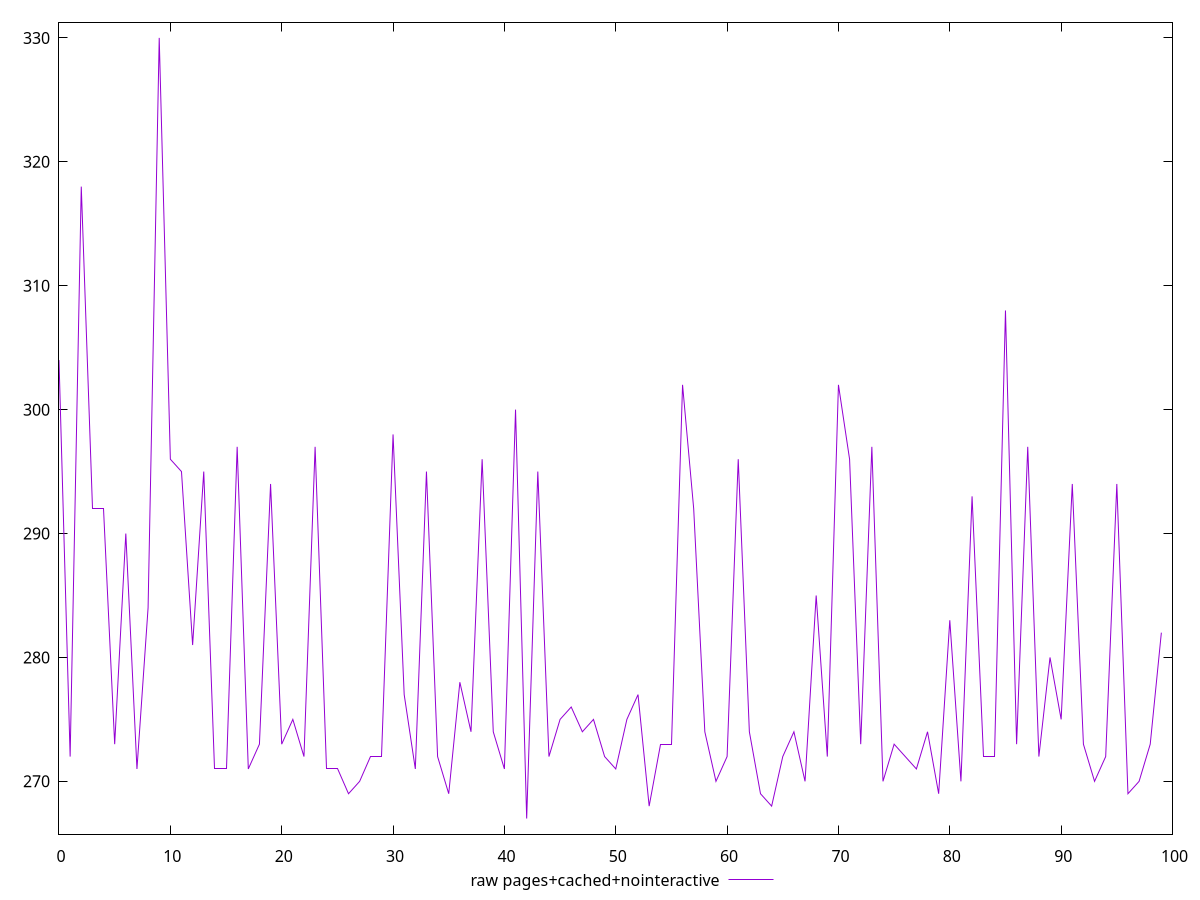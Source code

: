 $_rawPagesCachedNointeractive <<EOF
304
272
317.9999999999982
292.0000000000018
291.9999999999982
272.9999999999982
290
271
284
329.9999999999982
296
295
281.0000000000018
295
270.9999999999982
271
297.0000000000018
271
273
294
273
275
272
297
270.9999999999982
270.9999999999982
269
270
272.0000000000018
271.9999999999982
298
277
271
295
272
269
277.9999999999982
274
296.0000000000018
274.0000000000018
270.9999999999982
299.9999999999982
267
295
272.0000000000018
275.0000000000018
276.0000000000018
274
275
272
271
274.9999999999982
276.9999999999982
268
273
273
302
292
273.9999999999982
269.9999999999982
272
296
274
269
268.0000000000018
272
274
270
285
271.9999999999982
302.0000000000018
295.9999999999982
273
296.9999999999982
270
273.0000000000018
272.0000000000018
271.0000000000018
274
269.0000000000018
283
270
293
272
272.0000000000018
308
273
297.0000000000018
272
280
275
293.9999999999982
273
270
272
294
269
269.9999999999982
272.9999999999982
282
EOF
set key outside below
set terminal pngcairo
set output "report_00006_2020-11-02T20-21-41.718Z/max-potential-fid/pages+cached+nointeractive//raw.png"
set yrange [265.74:331.2599999999982]
plot $_rawPagesCachedNointeractive title "raw pages+cached+nointeractive" with line ,